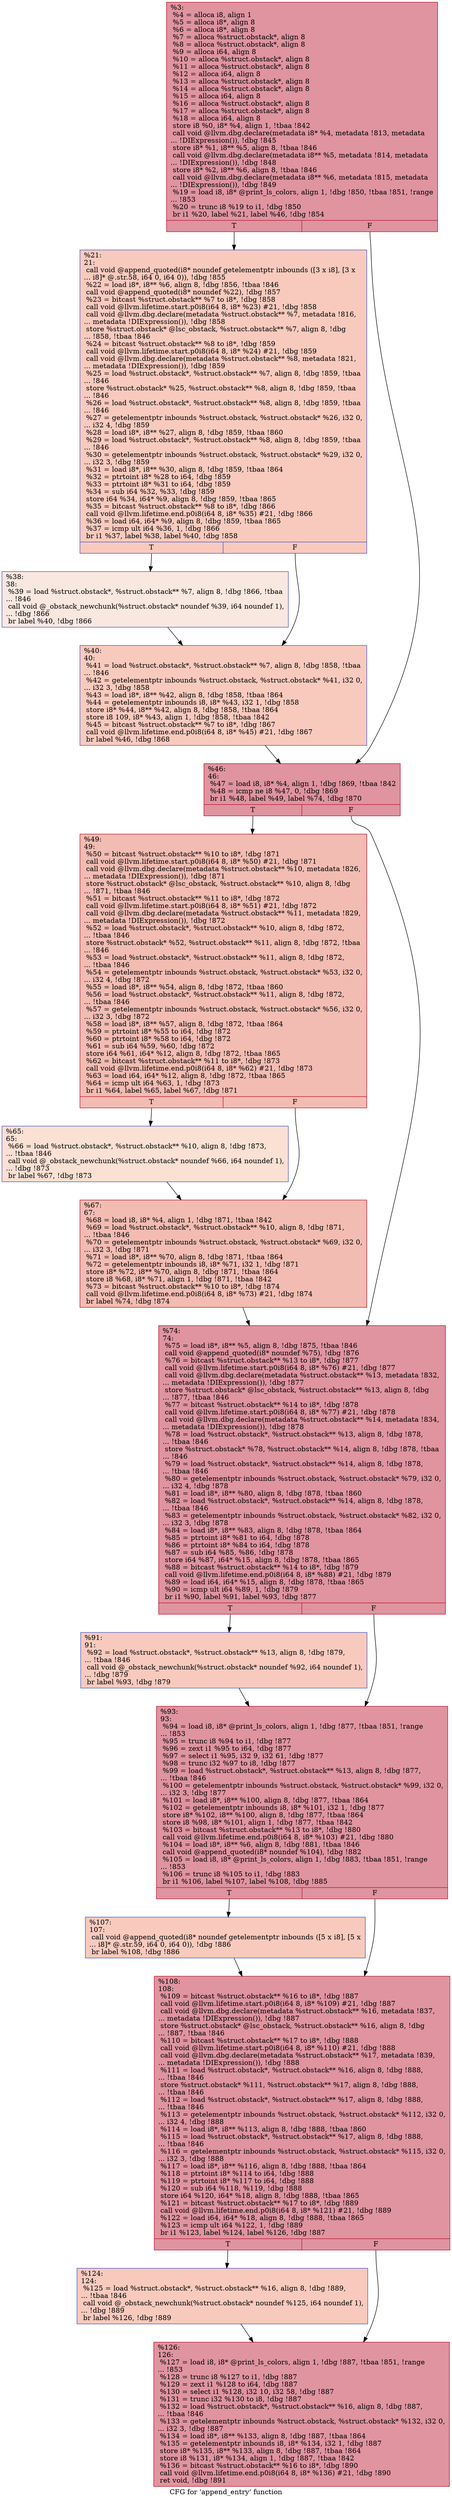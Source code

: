 digraph "CFG for 'append_entry' function" {
	label="CFG for 'append_entry' function";

	Node0x2383780 [shape=record,color="#b70d28ff", style=filled, fillcolor="#b70d2870",label="{%3:\l  %4 = alloca i8, align 1\l  %5 = alloca i8*, align 8\l  %6 = alloca i8*, align 8\l  %7 = alloca %struct.obstack*, align 8\l  %8 = alloca %struct.obstack*, align 8\l  %9 = alloca i64, align 8\l  %10 = alloca %struct.obstack*, align 8\l  %11 = alloca %struct.obstack*, align 8\l  %12 = alloca i64, align 8\l  %13 = alloca %struct.obstack*, align 8\l  %14 = alloca %struct.obstack*, align 8\l  %15 = alloca i64, align 8\l  %16 = alloca %struct.obstack*, align 8\l  %17 = alloca %struct.obstack*, align 8\l  %18 = alloca i64, align 8\l  store i8 %0, i8* %4, align 1, !tbaa !842\l  call void @llvm.dbg.declare(metadata i8* %4, metadata !813, metadata\l... !DIExpression()), !dbg !845\l  store i8* %1, i8** %5, align 8, !tbaa !846\l  call void @llvm.dbg.declare(metadata i8** %5, metadata !814, metadata\l... !DIExpression()), !dbg !848\l  store i8* %2, i8** %6, align 8, !tbaa !846\l  call void @llvm.dbg.declare(metadata i8** %6, metadata !815, metadata\l... !DIExpression()), !dbg !849\l  %19 = load i8, i8* @print_ls_colors, align 1, !dbg !850, !tbaa !851, !range\l... !853\l  %20 = trunc i8 %19 to i1, !dbg !850\l  br i1 %20, label %21, label %46, !dbg !854\l|{<s0>T|<s1>F}}"];
	Node0x2383780:s0 -> Node0x2361630;
	Node0x2383780:s1 -> Node0x2361720;
	Node0x2361630 [shape=record,color="#3d50c3ff", style=filled, fillcolor="#ef886b70",label="{%21:\l21:                                               \l  call void @append_quoted(i8* noundef getelementptr inbounds ([3 x i8], [3 x\l... i8]* @.str.58, i64 0, i64 0)), !dbg !855\l  %22 = load i8*, i8** %6, align 8, !dbg !856, !tbaa !846\l  call void @append_quoted(i8* noundef %22), !dbg !857\l  %23 = bitcast %struct.obstack** %7 to i8*, !dbg !858\l  call void @llvm.lifetime.start.p0i8(i64 8, i8* %23) #21, !dbg !858\l  call void @llvm.dbg.declare(metadata %struct.obstack** %7, metadata !816,\l... metadata !DIExpression()), !dbg !858\l  store %struct.obstack* @lsc_obstack, %struct.obstack** %7, align 8, !dbg\l... !858, !tbaa !846\l  %24 = bitcast %struct.obstack** %8 to i8*, !dbg !859\l  call void @llvm.lifetime.start.p0i8(i64 8, i8* %24) #21, !dbg !859\l  call void @llvm.dbg.declare(metadata %struct.obstack** %8, metadata !821,\l... metadata !DIExpression()), !dbg !859\l  %25 = load %struct.obstack*, %struct.obstack** %7, align 8, !dbg !859, !tbaa\l... !846\l  store %struct.obstack* %25, %struct.obstack** %8, align 8, !dbg !859, !tbaa\l... !846\l  %26 = load %struct.obstack*, %struct.obstack** %8, align 8, !dbg !859, !tbaa\l... !846\l  %27 = getelementptr inbounds %struct.obstack, %struct.obstack* %26, i32 0,\l... i32 4, !dbg !859\l  %28 = load i8*, i8** %27, align 8, !dbg !859, !tbaa !860\l  %29 = load %struct.obstack*, %struct.obstack** %8, align 8, !dbg !859, !tbaa\l... !846\l  %30 = getelementptr inbounds %struct.obstack, %struct.obstack* %29, i32 0,\l... i32 3, !dbg !859\l  %31 = load i8*, i8** %30, align 8, !dbg !859, !tbaa !864\l  %32 = ptrtoint i8* %28 to i64, !dbg !859\l  %33 = ptrtoint i8* %31 to i64, !dbg !859\l  %34 = sub i64 %32, %33, !dbg !859\l  store i64 %34, i64* %9, align 8, !dbg !859, !tbaa !865\l  %35 = bitcast %struct.obstack** %8 to i8*, !dbg !866\l  call void @llvm.lifetime.end.p0i8(i64 8, i8* %35) #21, !dbg !866\l  %36 = load i64, i64* %9, align 8, !dbg !859, !tbaa !865\l  %37 = icmp ult i64 %36, 1, !dbg !866\l  br i1 %37, label %38, label %40, !dbg !858\l|{<s0>T|<s1>F}}"];
	Node0x2361630:s0 -> Node0x2361680;
	Node0x2361630:s1 -> Node0x23616d0;
	Node0x2361680 [shape=record,color="#3d50c3ff", style=filled, fillcolor="#f1ccb870",label="{%38:\l38:                                               \l  %39 = load %struct.obstack*, %struct.obstack** %7, align 8, !dbg !866, !tbaa\l... !846\l  call void @_obstack_newchunk(%struct.obstack* noundef %39, i64 noundef 1),\l... !dbg !866\l  br label %40, !dbg !866\l}"];
	Node0x2361680 -> Node0x23616d0;
	Node0x23616d0 [shape=record,color="#3d50c3ff", style=filled, fillcolor="#ef886b70",label="{%40:\l40:                                               \l  %41 = load %struct.obstack*, %struct.obstack** %7, align 8, !dbg !858, !tbaa\l... !846\l  %42 = getelementptr inbounds %struct.obstack, %struct.obstack* %41, i32 0,\l... i32 3, !dbg !858\l  %43 = load i8*, i8** %42, align 8, !dbg !858, !tbaa !864\l  %44 = getelementptr inbounds i8, i8* %43, i32 1, !dbg !858\l  store i8* %44, i8** %42, align 8, !dbg !858, !tbaa !864\l  store i8 109, i8* %43, align 1, !dbg !858, !tbaa !842\l  %45 = bitcast %struct.obstack** %7 to i8*, !dbg !867\l  call void @llvm.lifetime.end.p0i8(i64 8, i8* %45) #21, !dbg !867\l  br label %46, !dbg !868\l}"];
	Node0x23616d0 -> Node0x2361720;
	Node0x2361720 [shape=record,color="#b70d28ff", style=filled, fillcolor="#b70d2870",label="{%46:\l46:                                               \l  %47 = load i8, i8* %4, align 1, !dbg !869, !tbaa !842\l  %48 = icmp ne i8 %47, 0, !dbg !869\l  br i1 %48, label %49, label %74, !dbg !870\l|{<s0>T|<s1>F}}"];
	Node0x2361720:s0 -> Node0x2361770;
	Node0x2361720:s1 -> Node0x2361860;
	Node0x2361770 [shape=record,color="#b70d28ff", style=filled, fillcolor="#e1675170",label="{%49:\l49:                                               \l  %50 = bitcast %struct.obstack** %10 to i8*, !dbg !871\l  call void @llvm.lifetime.start.p0i8(i64 8, i8* %50) #21, !dbg !871\l  call void @llvm.dbg.declare(metadata %struct.obstack** %10, metadata !826,\l... metadata !DIExpression()), !dbg !871\l  store %struct.obstack* @lsc_obstack, %struct.obstack** %10, align 8, !dbg\l... !871, !tbaa !846\l  %51 = bitcast %struct.obstack** %11 to i8*, !dbg !872\l  call void @llvm.lifetime.start.p0i8(i64 8, i8* %51) #21, !dbg !872\l  call void @llvm.dbg.declare(metadata %struct.obstack** %11, metadata !829,\l... metadata !DIExpression()), !dbg !872\l  %52 = load %struct.obstack*, %struct.obstack** %10, align 8, !dbg !872,\l... !tbaa !846\l  store %struct.obstack* %52, %struct.obstack** %11, align 8, !dbg !872, !tbaa\l... !846\l  %53 = load %struct.obstack*, %struct.obstack** %11, align 8, !dbg !872,\l... !tbaa !846\l  %54 = getelementptr inbounds %struct.obstack, %struct.obstack* %53, i32 0,\l... i32 4, !dbg !872\l  %55 = load i8*, i8** %54, align 8, !dbg !872, !tbaa !860\l  %56 = load %struct.obstack*, %struct.obstack** %11, align 8, !dbg !872,\l... !tbaa !846\l  %57 = getelementptr inbounds %struct.obstack, %struct.obstack* %56, i32 0,\l... i32 3, !dbg !872\l  %58 = load i8*, i8** %57, align 8, !dbg !872, !tbaa !864\l  %59 = ptrtoint i8* %55 to i64, !dbg !872\l  %60 = ptrtoint i8* %58 to i64, !dbg !872\l  %61 = sub i64 %59, %60, !dbg !872\l  store i64 %61, i64* %12, align 8, !dbg !872, !tbaa !865\l  %62 = bitcast %struct.obstack** %11 to i8*, !dbg !873\l  call void @llvm.lifetime.end.p0i8(i64 8, i8* %62) #21, !dbg !873\l  %63 = load i64, i64* %12, align 8, !dbg !872, !tbaa !865\l  %64 = icmp ult i64 %63, 1, !dbg !873\l  br i1 %64, label %65, label %67, !dbg !871\l|{<s0>T|<s1>F}}"];
	Node0x2361770:s0 -> Node0x23617c0;
	Node0x2361770:s1 -> Node0x2361810;
	Node0x23617c0 [shape=record,color="#3d50c3ff", style=filled, fillcolor="#f7b99e70",label="{%65:\l65:                                               \l  %66 = load %struct.obstack*, %struct.obstack** %10, align 8, !dbg !873,\l... !tbaa !846\l  call void @_obstack_newchunk(%struct.obstack* noundef %66, i64 noundef 1),\l... !dbg !873\l  br label %67, !dbg !873\l}"];
	Node0x23617c0 -> Node0x2361810;
	Node0x2361810 [shape=record,color="#b70d28ff", style=filled, fillcolor="#e1675170",label="{%67:\l67:                                               \l  %68 = load i8, i8* %4, align 1, !dbg !871, !tbaa !842\l  %69 = load %struct.obstack*, %struct.obstack** %10, align 8, !dbg !871,\l... !tbaa !846\l  %70 = getelementptr inbounds %struct.obstack, %struct.obstack* %69, i32 0,\l... i32 3, !dbg !871\l  %71 = load i8*, i8** %70, align 8, !dbg !871, !tbaa !864\l  %72 = getelementptr inbounds i8, i8* %71, i32 1, !dbg !871\l  store i8* %72, i8** %70, align 8, !dbg !871, !tbaa !864\l  store i8 %68, i8* %71, align 1, !dbg !871, !tbaa !842\l  %73 = bitcast %struct.obstack** %10 to i8*, !dbg !874\l  call void @llvm.lifetime.end.p0i8(i64 8, i8* %73) #21, !dbg !874\l  br label %74, !dbg !874\l}"];
	Node0x2361810 -> Node0x2361860;
	Node0x2361860 [shape=record,color="#b70d28ff", style=filled, fillcolor="#b70d2870",label="{%74:\l74:                                               \l  %75 = load i8*, i8** %5, align 8, !dbg !875, !tbaa !846\l  call void @append_quoted(i8* noundef %75), !dbg !876\l  %76 = bitcast %struct.obstack** %13 to i8*, !dbg !877\l  call void @llvm.lifetime.start.p0i8(i64 8, i8* %76) #21, !dbg !877\l  call void @llvm.dbg.declare(metadata %struct.obstack** %13, metadata !832,\l... metadata !DIExpression()), !dbg !877\l  store %struct.obstack* @lsc_obstack, %struct.obstack** %13, align 8, !dbg\l... !877, !tbaa !846\l  %77 = bitcast %struct.obstack** %14 to i8*, !dbg !878\l  call void @llvm.lifetime.start.p0i8(i64 8, i8* %77) #21, !dbg !878\l  call void @llvm.dbg.declare(metadata %struct.obstack** %14, metadata !834,\l... metadata !DIExpression()), !dbg !878\l  %78 = load %struct.obstack*, %struct.obstack** %13, align 8, !dbg !878,\l... !tbaa !846\l  store %struct.obstack* %78, %struct.obstack** %14, align 8, !dbg !878, !tbaa\l... !846\l  %79 = load %struct.obstack*, %struct.obstack** %14, align 8, !dbg !878,\l... !tbaa !846\l  %80 = getelementptr inbounds %struct.obstack, %struct.obstack* %79, i32 0,\l... i32 4, !dbg !878\l  %81 = load i8*, i8** %80, align 8, !dbg !878, !tbaa !860\l  %82 = load %struct.obstack*, %struct.obstack** %14, align 8, !dbg !878,\l... !tbaa !846\l  %83 = getelementptr inbounds %struct.obstack, %struct.obstack* %82, i32 0,\l... i32 3, !dbg !878\l  %84 = load i8*, i8** %83, align 8, !dbg !878, !tbaa !864\l  %85 = ptrtoint i8* %81 to i64, !dbg !878\l  %86 = ptrtoint i8* %84 to i64, !dbg !878\l  %87 = sub i64 %85, %86, !dbg !878\l  store i64 %87, i64* %15, align 8, !dbg !878, !tbaa !865\l  %88 = bitcast %struct.obstack** %14 to i8*, !dbg !879\l  call void @llvm.lifetime.end.p0i8(i64 8, i8* %88) #21, !dbg !879\l  %89 = load i64, i64* %15, align 8, !dbg !878, !tbaa !865\l  %90 = icmp ult i64 %89, 1, !dbg !879\l  br i1 %90, label %91, label %93, !dbg !877\l|{<s0>T|<s1>F}}"];
	Node0x2361860:s0 -> Node0x23618b0;
	Node0x2361860:s1 -> Node0x2361900;
	Node0x23618b0 [shape=record,color="#3d50c3ff", style=filled, fillcolor="#ef886b70",label="{%91:\l91:                                               \l  %92 = load %struct.obstack*, %struct.obstack** %13, align 8, !dbg !879,\l... !tbaa !846\l  call void @_obstack_newchunk(%struct.obstack* noundef %92, i64 noundef 1),\l... !dbg !879\l  br label %93, !dbg !879\l}"];
	Node0x23618b0 -> Node0x2361900;
	Node0x2361900 [shape=record,color="#b70d28ff", style=filled, fillcolor="#b70d2870",label="{%93:\l93:                                               \l  %94 = load i8, i8* @print_ls_colors, align 1, !dbg !877, !tbaa !851, !range\l... !853\l  %95 = trunc i8 %94 to i1, !dbg !877\l  %96 = zext i1 %95 to i64, !dbg !877\l  %97 = select i1 %95, i32 9, i32 61, !dbg !877\l  %98 = trunc i32 %97 to i8, !dbg !877\l  %99 = load %struct.obstack*, %struct.obstack** %13, align 8, !dbg !877,\l... !tbaa !846\l  %100 = getelementptr inbounds %struct.obstack, %struct.obstack* %99, i32 0,\l... i32 3, !dbg !877\l  %101 = load i8*, i8** %100, align 8, !dbg !877, !tbaa !864\l  %102 = getelementptr inbounds i8, i8* %101, i32 1, !dbg !877\l  store i8* %102, i8** %100, align 8, !dbg !877, !tbaa !864\l  store i8 %98, i8* %101, align 1, !dbg !877, !tbaa !842\l  %103 = bitcast %struct.obstack** %13 to i8*, !dbg !880\l  call void @llvm.lifetime.end.p0i8(i64 8, i8* %103) #21, !dbg !880\l  %104 = load i8*, i8** %6, align 8, !dbg !881, !tbaa !846\l  call void @append_quoted(i8* noundef %104), !dbg !882\l  %105 = load i8, i8* @print_ls_colors, align 1, !dbg !883, !tbaa !851, !range\l... !853\l  %106 = trunc i8 %105 to i1, !dbg !883\l  br i1 %106, label %107, label %108, !dbg !885\l|{<s0>T|<s1>F}}"];
	Node0x2361900:s0 -> Node0x2361950;
	Node0x2361900:s1 -> Node0x23619a0;
	Node0x2361950 [shape=record,color="#3d50c3ff", style=filled, fillcolor="#ef886b70",label="{%107:\l107:                                              \l  call void @append_quoted(i8* noundef getelementptr inbounds ([5 x i8], [5 x\l... i8]* @.str.59, i64 0, i64 0)), !dbg !886\l  br label %108, !dbg !886\l}"];
	Node0x2361950 -> Node0x23619a0;
	Node0x23619a0 [shape=record,color="#b70d28ff", style=filled, fillcolor="#b70d2870",label="{%108:\l108:                                              \l  %109 = bitcast %struct.obstack** %16 to i8*, !dbg !887\l  call void @llvm.lifetime.start.p0i8(i64 8, i8* %109) #21, !dbg !887\l  call void @llvm.dbg.declare(metadata %struct.obstack** %16, metadata !837,\l... metadata !DIExpression()), !dbg !887\l  store %struct.obstack* @lsc_obstack, %struct.obstack** %16, align 8, !dbg\l... !887, !tbaa !846\l  %110 = bitcast %struct.obstack** %17 to i8*, !dbg !888\l  call void @llvm.lifetime.start.p0i8(i64 8, i8* %110) #21, !dbg !888\l  call void @llvm.dbg.declare(metadata %struct.obstack** %17, metadata !839,\l... metadata !DIExpression()), !dbg !888\l  %111 = load %struct.obstack*, %struct.obstack** %16, align 8, !dbg !888,\l... !tbaa !846\l  store %struct.obstack* %111, %struct.obstack** %17, align 8, !dbg !888,\l... !tbaa !846\l  %112 = load %struct.obstack*, %struct.obstack** %17, align 8, !dbg !888,\l... !tbaa !846\l  %113 = getelementptr inbounds %struct.obstack, %struct.obstack* %112, i32 0,\l... i32 4, !dbg !888\l  %114 = load i8*, i8** %113, align 8, !dbg !888, !tbaa !860\l  %115 = load %struct.obstack*, %struct.obstack** %17, align 8, !dbg !888,\l... !tbaa !846\l  %116 = getelementptr inbounds %struct.obstack, %struct.obstack* %115, i32 0,\l... i32 3, !dbg !888\l  %117 = load i8*, i8** %116, align 8, !dbg !888, !tbaa !864\l  %118 = ptrtoint i8* %114 to i64, !dbg !888\l  %119 = ptrtoint i8* %117 to i64, !dbg !888\l  %120 = sub i64 %118, %119, !dbg !888\l  store i64 %120, i64* %18, align 8, !dbg !888, !tbaa !865\l  %121 = bitcast %struct.obstack** %17 to i8*, !dbg !889\l  call void @llvm.lifetime.end.p0i8(i64 8, i8* %121) #21, !dbg !889\l  %122 = load i64, i64* %18, align 8, !dbg !888, !tbaa !865\l  %123 = icmp ult i64 %122, 1, !dbg !889\l  br i1 %123, label %124, label %126, !dbg !887\l|{<s0>T|<s1>F}}"];
	Node0x23619a0:s0 -> Node0x23619f0;
	Node0x23619a0:s1 -> Node0x2361a40;
	Node0x23619f0 [shape=record,color="#3d50c3ff", style=filled, fillcolor="#ef886b70",label="{%124:\l124:                                              \l  %125 = load %struct.obstack*, %struct.obstack** %16, align 8, !dbg !889,\l... !tbaa !846\l  call void @_obstack_newchunk(%struct.obstack* noundef %125, i64 noundef 1),\l... !dbg !889\l  br label %126, !dbg !889\l}"];
	Node0x23619f0 -> Node0x2361a40;
	Node0x2361a40 [shape=record,color="#b70d28ff", style=filled, fillcolor="#b70d2870",label="{%126:\l126:                                              \l  %127 = load i8, i8* @print_ls_colors, align 1, !dbg !887, !tbaa !851, !range\l... !853\l  %128 = trunc i8 %127 to i1, !dbg !887\l  %129 = zext i1 %128 to i64, !dbg !887\l  %130 = select i1 %128, i32 10, i32 58, !dbg !887\l  %131 = trunc i32 %130 to i8, !dbg !887\l  %132 = load %struct.obstack*, %struct.obstack** %16, align 8, !dbg !887,\l... !tbaa !846\l  %133 = getelementptr inbounds %struct.obstack, %struct.obstack* %132, i32 0,\l... i32 3, !dbg !887\l  %134 = load i8*, i8** %133, align 8, !dbg !887, !tbaa !864\l  %135 = getelementptr inbounds i8, i8* %134, i32 1, !dbg !887\l  store i8* %135, i8** %133, align 8, !dbg !887, !tbaa !864\l  store i8 %131, i8* %134, align 1, !dbg !887, !tbaa !842\l  %136 = bitcast %struct.obstack** %16 to i8*, !dbg !890\l  call void @llvm.lifetime.end.p0i8(i64 8, i8* %136) #21, !dbg !890\l  ret void, !dbg !891\l}"];
}
